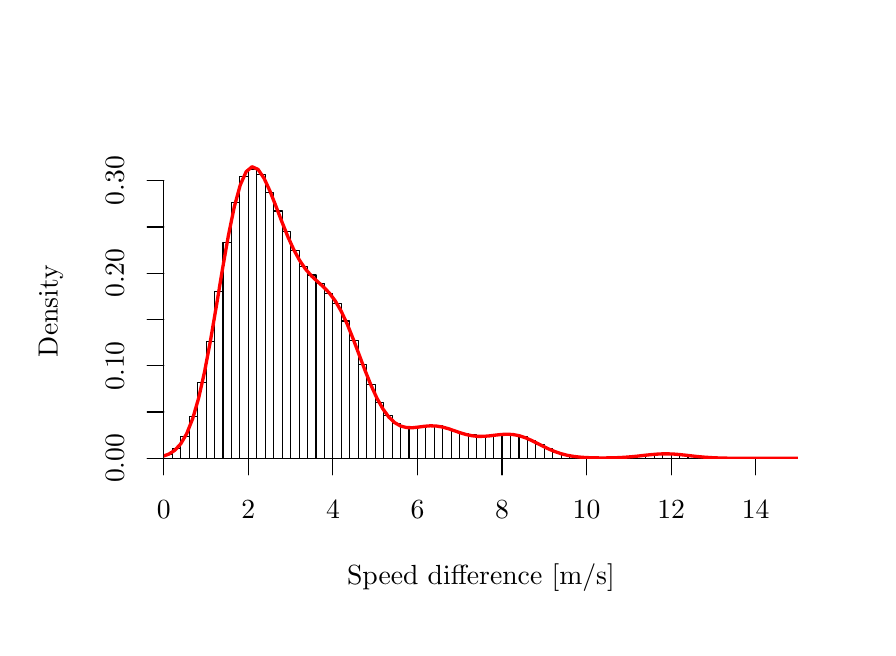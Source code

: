 % Created by tikzDevice version 0.12.3 on 2021-02-01 12:21:29
% !TEX encoding = UTF-8 Unicode
\begin{tikzpicture}[x=1pt,y=1pt]
\definecolor{fillColor}{RGB}{255,255,255}
\path[use as bounding box,fill=fillColor,fill opacity=0.00] (0,0) rectangle (303.53,216.81);
\begin{scope}
\path[clip] (  0.00,  0.00) rectangle (303.53,216.81);
\definecolor{drawColor}{RGB}{0,0,0}

\node[text=drawColor,anchor=base,inner sep=0pt, outer sep=0pt, scale=  1.00] at (163.77, 15.60) {Speed difference [m/s]};

\node[text=drawColor,rotate= 90.00,anchor=base,inner sep=0pt, outer sep=0pt, scale=  1.00] at ( 10.80,114.41) {Density};
\end{scope}
\begin{scope}
\path[clip] (  0.00,  0.00) rectangle (303.53,216.81);
\definecolor{drawColor}{RGB}{0,0,0}

\path[draw=drawColor,line width= 0.4pt,line join=round,line cap=round] ( 49.20, 61.20) -- (263.06, 61.20);

\path[draw=drawColor,line width= 0.4pt,line join=round,line cap=round] ( 49.20, 61.20) -- ( 49.20, 55.20);

\path[draw=drawColor,line width= 0.4pt,line join=round,line cap=round] ( 79.75, 61.20) -- ( 79.75, 55.20);

\path[draw=drawColor,line width= 0.4pt,line join=round,line cap=round] (110.30, 61.20) -- (110.30, 55.20);

\path[draw=drawColor,line width= 0.4pt,line join=round,line cap=round] (140.85, 61.20) -- (140.85, 55.20);

\path[draw=drawColor,line width= 0.4pt,line join=round,line cap=round] (171.40, 61.20) -- (171.40, 55.20);

\path[draw=drawColor,line width= 0.4pt,line join=round,line cap=round] (201.96, 61.20) -- (201.96, 55.20);

\path[draw=drawColor,line width= 0.4pt,line join=round,line cap=round] (232.51, 61.20) -- (232.51, 55.20);

\path[draw=drawColor,line width= 0.4pt,line join=round,line cap=round] (263.06, 61.20) -- (263.06, 55.20);

\node[text=drawColor,anchor=base,inner sep=0pt, outer sep=0pt, scale=  1.00] at ( 49.20, 39.60) {0};

\node[text=drawColor,anchor=base,inner sep=0pt, outer sep=0pt, scale=  1.00] at ( 79.75, 39.60) {2};

\node[text=drawColor,anchor=base,inner sep=0pt, outer sep=0pt, scale=  1.00] at (110.30, 39.60) {4};

\node[text=drawColor,anchor=base,inner sep=0pt, outer sep=0pt, scale=  1.00] at (140.85, 39.60) {6};

\node[text=drawColor,anchor=base,inner sep=0pt, outer sep=0pt, scale=  1.00] at (171.40, 39.60) {8};

\node[text=drawColor,anchor=base,inner sep=0pt, outer sep=0pt, scale=  1.00] at (201.96, 39.60) {10};

\node[text=drawColor,anchor=base,inner sep=0pt, outer sep=0pt, scale=  1.00] at (232.51, 39.60) {12};

\node[text=drawColor,anchor=base,inner sep=0pt, outer sep=0pt, scale=  1.00] at (263.06, 39.60) {14};

\path[draw=drawColor,line width= 0.4pt,line join=round,line cap=round] ( 49.20, 61.20) -- ( 49.20,161.51);

\path[draw=drawColor,line width= 0.4pt,line join=round,line cap=round] ( 49.20, 61.20) -- ( 43.20, 61.20);

\path[draw=drawColor,line width= 0.4pt,line join=round,line cap=round] ( 49.20, 77.92) -- ( 43.20, 77.92);

\path[draw=drawColor,line width= 0.4pt,line join=round,line cap=round] ( 49.20, 94.64) -- ( 43.20, 94.64);

\path[draw=drawColor,line width= 0.4pt,line join=round,line cap=round] ( 49.20,111.36) -- ( 43.20,111.36);

\path[draw=drawColor,line width= 0.4pt,line join=round,line cap=round] ( 49.20,128.08) -- ( 43.20,128.08);

\path[draw=drawColor,line width= 0.4pt,line join=round,line cap=round] ( 49.20,144.79) -- ( 43.20,144.79);

\path[draw=drawColor,line width= 0.4pt,line join=round,line cap=round] ( 49.20,161.51) -- ( 43.20,161.51);

\node[text=drawColor,rotate= 90.00,anchor=base,inner sep=0pt, outer sep=0pt, scale=  1.00] at ( 34.80, 61.20) {0.00};

\node[text=drawColor,rotate= 90.00,anchor=base,inner sep=0pt, outer sep=0pt, scale=  1.00] at ( 34.80, 94.64) {0.10};

\node[text=drawColor,rotate= 90.00,anchor=base,inner sep=0pt, outer sep=0pt, scale=  1.00] at ( 34.80,128.08) {0.20};

\node[text=drawColor,rotate= 90.00,anchor=base,inner sep=0pt, outer sep=0pt, scale=  1.00] at ( 34.80,161.51) {0.30};
\end{scope}
\begin{scope}
\path[clip] ( 49.20, 61.20) rectangle (278.33,167.61);
\definecolor{drawColor}{RGB}{0,0,0}

\path[draw=drawColor,line width= 0.4pt,line join=round,line cap=round] ( -2.74, 61.20) rectangle (  0.32, 61.20);

\path[draw=drawColor,line width= 0.4pt,line join=round,line cap=round] (  0.32, 61.20) rectangle (  3.37, 61.20);

\path[draw=drawColor,line width= 0.4pt,line join=round,line cap=round] (  3.37, 61.20) rectangle (  6.43, 61.20);

\path[draw=drawColor,line width= 0.4pt,line join=round,line cap=round] (  6.43, 61.20) rectangle (  9.48, 61.20);

\path[draw=drawColor,line width= 0.4pt,line join=round,line cap=round] (  9.48, 61.20) rectangle ( 12.54, 61.20);

\path[draw=drawColor,line width= 0.4pt,line join=round,line cap=round] ( 12.54, 61.20) rectangle ( 15.59, 61.20);

\path[draw=drawColor,line width= 0.4pt,line join=round,line cap=round] ( 15.59, 61.20) rectangle ( 18.65, 61.20);

\path[draw=drawColor,line width= 0.4pt,line join=round,line cap=round] ( 18.65, 61.20) rectangle ( 21.70, 61.20);

\path[draw=drawColor,line width= 0.4pt,line join=round,line cap=round] ( 21.70, 61.20) rectangle ( 24.76, 61.20);

\path[draw=drawColor,line width= 0.4pt,line join=round,line cap=round] ( 24.76, 61.20) rectangle ( 27.81, 61.20);

\path[draw=drawColor,line width= 0.4pt,line join=round,line cap=round] ( 27.81, 61.20) rectangle ( 30.87, 61.20);

\path[draw=drawColor,line width= 0.4pt,line join=round,line cap=round] ( 30.87, 61.20) rectangle ( 33.92, 61.20);

\path[draw=drawColor,line width= 0.4pt,line join=round,line cap=round] ( 33.92, 61.20) rectangle ( 36.98, 61.20);

\path[draw=drawColor,line width= 0.4pt,line join=round,line cap=round] ( 36.98, 61.20) rectangle ( 40.03, 61.21);

\path[draw=drawColor,line width= 0.4pt,line join=round,line cap=round] ( 40.03, 61.20) rectangle ( 43.09, 61.26);

\path[draw=drawColor,line width= 0.4pt,line join=round,line cap=round] ( 43.09, 61.20) rectangle ( 46.14, 61.37);

\path[draw=drawColor,line width= 0.4pt,line join=round,line cap=round] ( 46.14, 61.20) rectangle ( 49.20, 61.69);

\path[draw=drawColor,line width= 0.4pt,line join=round,line cap=round] ( 49.20, 61.20) rectangle ( 52.26, 62.63);

\path[draw=drawColor,line width= 0.4pt,line join=round,line cap=round] ( 52.26, 61.20) rectangle ( 55.31, 64.78);

\path[draw=drawColor,line width= 0.4pt,line join=round,line cap=round] ( 55.31, 61.20) rectangle ( 58.37, 68.99);

\path[draw=drawColor,line width= 0.4pt,line join=round,line cap=round] ( 58.37, 61.20) rectangle ( 61.42, 76.41);

\path[draw=drawColor,line width= 0.4pt,line join=round,line cap=round] ( 61.42, 61.20) rectangle ( 64.48, 88.56);

\path[draw=drawColor,line width= 0.4pt,line join=round,line cap=round] ( 64.48, 61.20) rectangle ( 67.53,103.44);

\path[draw=drawColor,line width= 0.4pt,line join=round,line cap=round] ( 67.53, 61.20) rectangle ( 70.59,121.36);

\path[draw=drawColor,line width= 0.4pt,line join=round,line cap=round] ( 70.59, 61.20) rectangle ( 73.64,139.25);

\path[draw=drawColor,line width= 0.4pt,line join=round,line cap=round] ( 73.64, 61.20) rectangle ( 76.70,153.59);

\path[draw=drawColor,line width= 0.4pt,line join=round,line cap=round] ( 76.70, 61.20) rectangle ( 79.75,163.17);

\path[draw=drawColor,line width= 0.4pt,line join=round,line cap=round] ( 79.75, 61.20) rectangle ( 82.81,165.71);

\path[draw=drawColor,line width= 0.4pt,line join=round,line cap=round] ( 82.81, 61.20) rectangle ( 85.86,163.80);

\path[draw=drawColor,line width= 0.4pt,line join=round,line cap=round] ( 85.86, 61.20) rectangle ( 88.92,157.20);

\path[draw=drawColor,line width= 0.4pt,line join=round,line cap=round] ( 88.92, 61.20) rectangle ( 91.97,150.58);

\path[draw=drawColor,line width= 0.4pt,line join=round,line cap=round] ( 91.97, 61.20) rectangle ( 95.03,143.20);

\path[draw=drawColor,line width= 0.4pt,line join=round,line cap=round] ( 95.03, 61.20) rectangle ( 98.08,136.19);

\path[draw=drawColor,line width= 0.4pt,line join=round,line cap=round] ( 98.08, 61.20) rectangle (101.14,130.41);

\path[draw=drawColor,line width= 0.4pt,line join=round,line cap=round] (101.14, 61.20) rectangle (104.19,127.42);

\path[draw=drawColor,line width= 0.4pt,line join=round,line cap=round] (104.19, 61.20) rectangle (107.25,124.43);

\path[draw=drawColor,line width= 0.4pt,line join=round,line cap=round] (107.25, 61.20) rectangle (110.30,120.67);

\path[draw=drawColor,line width= 0.4pt,line join=round,line cap=round] (110.30, 61.20) rectangle (113.36,117.22);

\path[draw=drawColor,line width= 0.4pt,line join=round,line cap=round] (113.36, 61.20) rectangle (116.41,110.81);

\path[draw=drawColor,line width= 0.4pt,line join=round,line cap=round] (116.41, 61.20) rectangle (119.47,103.61);

\path[draw=drawColor,line width= 0.4pt,line join=round,line cap=round] (119.47, 61.20) rectangle (122.52, 95.22);

\path[draw=drawColor,line width= 0.4pt,line join=round,line cap=round] (122.52, 61.20) rectangle (125.58, 87.89);

\path[draw=drawColor,line width= 0.4pt,line join=round,line cap=round] (125.58, 61.20) rectangle (128.63, 81.44);

\path[draw=drawColor,line width= 0.4pt,line join=round,line cap=round] (128.63, 61.20) rectangle (131.69, 76.54);

\path[draw=drawColor,line width= 0.4pt,line join=round,line cap=round] (131.69, 61.20) rectangle (134.74, 73.74);

\path[draw=drawColor,line width= 0.4pt,line join=round,line cap=round] (134.74, 61.20) rectangle (137.80, 72.62);

\path[draw=drawColor,line width= 0.4pt,line join=round,line cap=round] (137.80, 61.20) rectangle (140.85, 72.24);

\path[draw=drawColor,line width= 0.4pt,line join=round,line cap=round] (140.85, 61.20) rectangle (143.91, 72.73);

\path[draw=drawColor,line width= 0.4pt,line join=round,line cap=round] (143.91, 61.20) rectangle (146.96, 72.92);

\path[draw=drawColor,line width= 0.4pt,line join=round,line cap=round] (146.96, 61.20) rectangle (150.02, 72.94);

\path[draw=drawColor,line width= 0.4pt,line join=round,line cap=round] (150.02, 61.20) rectangle (153.07, 72.00);

\path[draw=drawColor,line width= 0.4pt,line join=round,line cap=round] (153.07, 61.20) rectangle (156.13, 70.92);

\path[draw=drawColor,line width= 0.4pt,line join=round,line cap=round] (156.13, 61.20) rectangle (159.18, 70.03);

\path[draw=drawColor,line width= 0.4pt,line join=round,line cap=round] (159.18, 61.20) rectangle (162.24, 69.61);

\path[draw=drawColor,line width= 0.4pt,line join=round,line cap=round] (162.24, 61.20) rectangle (165.29, 69.13);

\path[draw=drawColor,line width= 0.4pt,line join=round,line cap=round] (165.29, 61.20) rectangle (168.35, 69.53);

\path[draw=drawColor,line width= 0.4pt,line join=round,line cap=round] (168.35, 61.20) rectangle (171.40, 69.41);

\path[draw=drawColor,line width= 0.4pt,line join=round,line cap=round] (171.40, 61.20) rectangle (174.46, 70.07);

\path[draw=drawColor,line width= 0.4pt,line join=round,line cap=round] (174.46, 61.20) rectangle (177.52, 69.64);

\path[draw=drawColor,line width= 0.4pt,line join=round,line cap=round] (177.52, 61.20) rectangle (180.57, 69.02);

\path[draw=drawColor,line width= 0.4pt,line join=round,line cap=round] (180.57, 61.20) rectangle (183.63, 67.55);

\path[draw=drawColor,line width= 0.4pt,line join=round,line cap=round] (183.63, 61.20) rectangle (186.68, 66.04);

\path[draw=drawColor,line width= 0.4pt,line join=round,line cap=round] (186.68, 61.20) rectangle (189.74, 64.69);

\path[draw=drawColor,line width= 0.4pt,line join=round,line cap=round] (189.74, 61.20) rectangle (192.79, 63.33);

\path[draw=drawColor,line width= 0.4pt,line join=round,line cap=round] (192.79, 61.20) rectangle (195.85, 62.48);

\path[draw=drawColor,line width= 0.4pt,line join=round,line cap=round] (195.85, 61.20) rectangle (198.90, 61.87);

\path[draw=drawColor,line width= 0.4pt,line join=round,line cap=round] (198.90, 61.20) rectangle (201.96, 61.54);

\path[draw=drawColor,line width= 0.4pt,line join=round,line cap=round] (201.96, 61.20) rectangle (205.01, 61.36);

\path[draw=drawColor,line width= 0.4pt,line join=round,line cap=round] (205.01, 61.20) rectangle (208.07, 61.33);

\path[draw=drawColor,line width= 0.4pt,line join=round,line cap=round] (208.07, 61.20) rectangle (211.12, 61.35);

\path[draw=drawColor,line width= 0.4pt,line join=round,line cap=round] (211.12, 61.20) rectangle (214.18, 61.41);

\path[draw=drawColor,line width= 0.4pt,line join=round,line cap=round] (214.18, 61.20) rectangle (217.23, 61.55);

\path[draw=drawColor,line width= 0.4pt,line join=round,line cap=round] (217.23, 61.20) rectangle (220.29, 61.80);

\path[draw=drawColor,line width= 0.4pt,line join=round,line cap=round] (220.29, 61.20) rectangle (223.34, 62.17);

\path[draw=drawColor,line width= 0.4pt,line join=round,line cap=round] (223.34, 61.20) rectangle (226.40, 62.54);

\path[draw=drawColor,line width= 0.4pt,line join=round,line cap=round] (226.40, 61.20) rectangle (229.45, 62.75);

\path[draw=drawColor,line width= 0.4pt,line join=round,line cap=round] (229.45, 61.20) rectangle (232.51, 62.77);

\path[draw=drawColor,line width= 0.4pt,line join=round,line cap=round] (232.51, 61.20) rectangle (235.56, 62.67);

\path[draw=drawColor,line width= 0.4pt,line join=round,line cap=round] (235.56, 61.20) rectangle (238.62, 62.34);

\path[draw=drawColor,line width= 0.4pt,line join=round,line cap=round] (238.62, 61.20) rectangle (241.67, 62.10);

\path[draw=drawColor,line width= 0.4pt,line join=round,line cap=round] (241.67, 61.20) rectangle (244.73, 61.73);

\path[draw=drawColor,line width= 0.4pt,line join=round,line cap=round] (244.73, 61.20) rectangle (247.78, 61.47);

\path[draw=drawColor,line width= 0.4pt,line join=round,line cap=round] (247.78, 61.20) rectangle (250.84, 61.32);

\path[draw=drawColor,line width= 0.4pt,line join=round,line cap=round] (250.84, 61.20) rectangle (253.89, 61.27);

\path[draw=drawColor,line width= 0.4pt,line join=round,line cap=round] (253.89, 61.20) rectangle (256.95, 61.22);

\path[draw=drawColor,line width= 0.4pt,line join=round,line cap=round] (256.95, 61.20) rectangle (260.00, 61.21);

\path[draw=drawColor,line width= 0.4pt,line join=round,line cap=round] (260.00, 61.20) rectangle (263.06, 61.20);

\path[draw=drawColor,line width= 0.4pt,line join=round,line cap=round] (263.06, 61.20) rectangle (266.11, 61.21);

\path[draw=drawColor,line width= 0.4pt,line join=round,line cap=round] (266.11, 61.20) rectangle (269.17, 61.22);

\path[draw=drawColor,line width= 0.4pt,line join=round,line cap=round] (269.17, 61.20) rectangle (272.22, 61.21);

\path[draw=drawColor,line width= 0.4pt,line join=round,line cap=round] (272.22, 61.20) rectangle (275.28, 61.21);

\path[draw=drawColor,line width= 0.4pt,line join=round,line cap=round] (275.28, 61.20) rectangle (278.33, 61.22);

\path[draw=drawColor,line width= 0.4pt,line join=round,line cap=round] (278.33, 61.20) rectangle (281.39, 61.22);

\path[draw=drawColor,line width= 0.4pt,line join=round,line cap=round] (281.39, 61.20) rectangle (284.44, 61.21);

\path[draw=drawColor,line width= 0.4pt,line join=round,line cap=round] (284.44, 61.20) rectangle (287.50, 61.21);

\path[draw=drawColor,line width= 0.4pt,line join=round,line cap=round] (287.50, 61.20) rectangle (290.55, 61.20);

\path[draw=drawColor,line width= 0.4pt,line join=round,line cap=round] (290.55, 61.20) rectangle (293.61, 61.21);

\path[draw=drawColor,line width= 0.4pt,line join=round,line cap=round] (293.61, 61.20) rectangle (296.66, 61.21);

\path[draw=drawColor,line width= 0.4pt,line join=round,line cap=round] (296.66, 61.20) rectangle (299.72, 61.20);

\path[draw=drawColor,line width= 0.4pt,line join=round,line cap=round] (299.72, 61.20) rectangle (302.77, 61.20);

\path[draw=drawColor,line width= 0.4pt,line join=round,line cap=round] (302.77, 61.20) rectangle (305.83, 61.20);
\definecolor{drawColor}{RGB}{255,0,0}

\path[draw=drawColor,line width= 1.2pt,line join=round,line cap=round] (  0.00, 61.20) --
	(  1.66, 61.20) --
	(  3.80, 61.20) --
	(  5.95, 61.20) --
	(  8.10, 61.20) --
	( 10.24, 61.20) --
	( 12.39, 61.20) --
	( 14.54, 61.20) --
	( 16.69, 61.20) --
	( 18.83, 61.20) --
	( 20.98, 61.20) --
	( 23.13, 61.20) --
	( 25.27, 61.20) --
	( 27.42, 61.20) --
	( 29.57, 61.20) --
	( 31.72, 61.20) --
	( 33.86, 61.20) --
	( 36.01, 61.20) --
	( 38.16, 61.21) --
	( 40.30, 61.22) --
	( 42.45, 61.26) --
	( 44.60, 61.35) --
	( 46.75, 61.55) --
	( 48.89, 61.95) --
	( 51.04, 62.73) --
	( 53.19, 64.12) --
	( 55.33, 66.46) --
	( 57.48, 70.14) --
	( 59.63, 75.55) --
	( 61.78, 82.97) --
	( 63.92, 92.48) --
	( 66.07,103.84) --
	( 68.22,116.44) --
	( 70.36,129.39) --
	( 72.51,141.61) --
	( 74.66,152.06) --
	( 76.81,159.94) --
	( 78.95,164.78) --
	( 81.10,166.56) --
	( 83.25,165.58) --
	( 85.40,162.42) --
	( 87.54,157.78) --
	( 89.69,152.34) --
	( 91.84,146.71) --
	( 93.98,141.36) --
	( 96.13,136.63) --
	( 98.28,132.68) --
	(100.43,129.54) --
	(102.57,127.09) --
	(104.72,125.08) --
	(106.87,123.15) --
	(109.01,120.92) --
	(111.16,118.04) --
	(113.31,114.31) --
	(115.46,109.70) --
	(117.60,104.38) --
	(119.75, 98.68) --
	(121.90, 92.97) --
	(124.04, 87.63) --
	(126.19, 82.94) --
	(128.34, 79.08) --
	(130.49, 76.13) --
	(132.63, 74.08) --
	(134.78, 72.85) --
	(136.93, 72.31) --
	(139.07, 72.25) --
	(141.22, 72.48) --
	(143.37, 72.77) --
	(145.52, 72.94) --
	(147.66, 72.86) --
	(149.81, 72.51) --
	(151.96, 71.92) --
	(154.10, 71.19) --
	(156.25, 70.44) --
	(158.40, 69.80) --
	(160.55, 69.35) --
	(162.69, 69.13) --
	(164.84, 69.14) --
	(166.99, 69.32) --
	(169.13, 69.59) --
	(171.28, 69.82) --
	(173.43, 69.91) --
	(175.58, 69.76) --
	(177.72, 69.33) --
	(179.87, 68.62) --
	(182.02, 67.68) --
	(184.17, 66.61) --
	(186.31, 65.51) --
	(188.46, 64.48) --
	(190.61, 63.59) --
	(192.75, 62.86) --
	(194.90, 62.31) --
	(197.05, 61.92) --
	(199.20, 61.66) --
	(201.34, 61.49) --
	(203.49, 61.40) --
	(205.64, 61.35) --
	(207.78, 61.33) --
	(209.93, 61.35) --
	(212.08, 61.39) --
	(214.23, 61.48) --
	(216.37, 61.62) --
	(218.52, 61.80) --
	(220.67, 62.02) --
	(222.81, 62.27) --
	(224.96, 62.50) --
	(227.11, 62.69) --
	(229.26, 62.80) --
	(231.40, 62.81) --
	(233.55, 62.72) --
	(235.70, 62.54) --
	(237.84, 62.31) --
	(239.99, 62.06) --
	(242.14, 61.83) --
	(244.29, 61.63) --
	(246.43, 61.48) --
	(248.58, 61.37) --
	(250.73, 61.29) --
	(252.87, 61.25) --
	(255.02, 61.23) --
	(257.17, 61.21) --
	(259.32, 61.21) --
	(261.46, 61.21) --
	(263.61, 61.21) --
	(265.76, 61.21) --
	(267.90, 61.21) --
	(270.05, 61.21) --
	(272.20, 61.21) --
	(274.35, 61.22) --
	(276.49, 61.22) --
	(278.64, 61.22) --
	(280.79, 61.22) --
	(282.94, 61.22) --
	(285.08, 61.21) --
	(287.23, 61.21) --
	(289.38, 61.21) --
	(291.52, 61.21) --
	(293.67, 61.20) --
	(295.82, 61.20) --
	(297.97, 61.20) --
	(300.11, 61.20) --
	(302.26, 61.20) --
	(303.53, 61.20);
\end{scope}
\end{tikzpicture}
